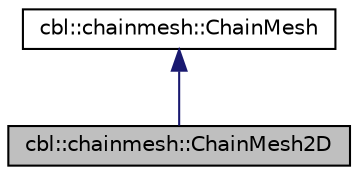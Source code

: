 digraph "cbl::chainmesh::ChainMesh2D"
{
  edge [fontname="Helvetica",fontsize="10",labelfontname="Helvetica",labelfontsize="10"];
  node [fontname="Helvetica",fontsize="10",shape=record];
  Node0 [label="cbl::chainmesh::ChainMesh2D",height=0.2,width=0.4,color="black", fillcolor="grey75", style="filled", fontcolor="black"];
  Node1 -> Node0 [dir="back",color="midnightblue",fontsize="10",style="solid",fontname="Helvetica"];
  Node1 [label="cbl::chainmesh::ChainMesh",height=0.2,width=0.4,color="black", fillcolor="white", style="filled",URL="$d9/d52/classcbl_1_1chainmesh_1_1ChainMesh.html",tooltip="The class ChainMesh. "];
}
